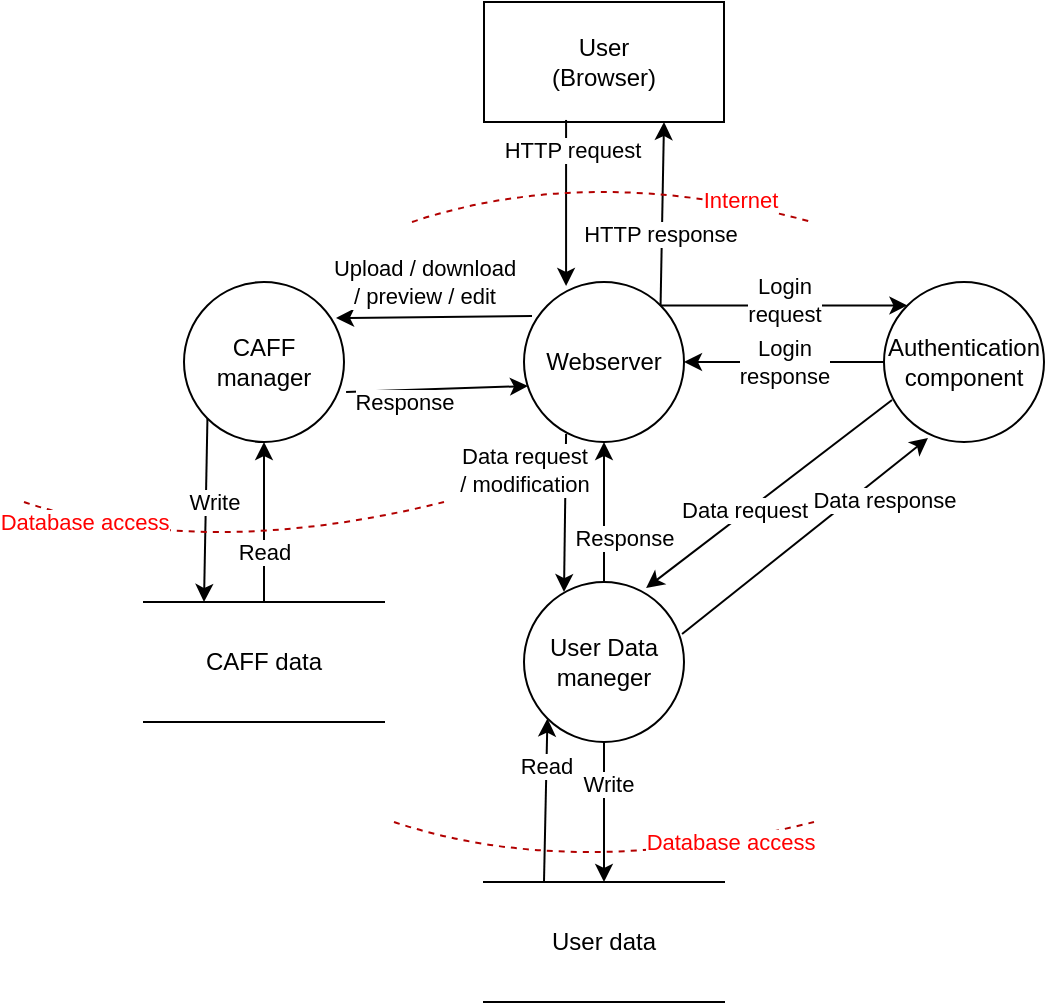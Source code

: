 <mxfile version="15.5.2" type="github">
  <diagram id="D8d92j8qmXMpJo_Qk6BS" name="Page-1">
    <mxGraphModel dx="462" dy="691" grid="1" gridSize="10" guides="1" tooltips="1" connect="1" arrows="1" fold="1" page="1" pageScale="1" pageWidth="827" pageHeight="1169" math="0" shadow="0">
      <root>
        <mxCell id="0" />
        <mxCell id="1" parent="0" />
        <mxCell id="62v6cssMGd1vKsKJh1Cb-1" value="Webserver" style="ellipse;whiteSpace=wrap;html=1;aspect=fixed;" vertex="1" parent="1">
          <mxGeometry x="270" y="170" width="80" height="80" as="geometry" />
        </mxCell>
        <mxCell id="62v6cssMGd1vKsKJh1Cb-2" value="User&lt;br&gt;(Browser)" style="rounded=0;whiteSpace=wrap;html=1;" vertex="1" parent="1">
          <mxGeometry x="250" y="30" width="120" height="60" as="geometry" />
        </mxCell>
        <mxCell id="62v6cssMGd1vKsKJh1Cb-3" value="Authentication&lt;br&gt;component" style="ellipse;whiteSpace=wrap;html=1;aspect=fixed;" vertex="1" parent="1">
          <mxGeometry x="450" y="170" width="80" height="80" as="geometry" />
        </mxCell>
        <mxCell id="62v6cssMGd1vKsKJh1Cb-4" value="CAFF&lt;br&gt;manager" style="ellipse;whiteSpace=wrap;html=1;aspect=fixed;" vertex="1" parent="1">
          <mxGeometry x="100" y="170" width="80" height="80" as="geometry" />
        </mxCell>
        <mxCell id="62v6cssMGd1vKsKJh1Cb-5" value="User Data&lt;br&gt;maneger" style="ellipse;whiteSpace=wrap;html=1;aspect=fixed;" vertex="1" parent="1">
          <mxGeometry x="270" y="320" width="80" height="80" as="geometry" />
        </mxCell>
        <mxCell id="62v6cssMGd1vKsKJh1Cb-6" value="" style="endArrow=classic;html=1;rounded=0;exitX=1;exitY=0;exitDx=0;exitDy=0;entryX=0;entryY=0;entryDx=0;entryDy=0;" edge="1" parent="1" source="62v6cssMGd1vKsKJh1Cb-1" target="62v6cssMGd1vKsKJh1Cb-3">
          <mxGeometry width="50" height="50" relative="1" as="geometry">
            <mxPoint x="240" y="330" as="sourcePoint" />
            <mxPoint x="290" y="280" as="targetPoint" />
          </mxGeometry>
        </mxCell>
        <mxCell id="62v6cssMGd1vKsKJh1Cb-7" value="Login&lt;br&gt;request" style="edgeLabel;html=1;align=center;verticalAlign=middle;resizable=0;points=[];" vertex="1" connectable="0" parent="62v6cssMGd1vKsKJh1Cb-6">
          <mxGeometry x="0.259" y="3" relative="1" as="geometry">
            <mxPoint x="-16" as="offset" />
          </mxGeometry>
        </mxCell>
        <mxCell id="62v6cssMGd1vKsKJh1Cb-8" value="" style="endArrow=classic;html=1;rounded=0;exitX=0;exitY=0.5;exitDx=0;exitDy=0;entryX=1;entryY=0.5;entryDx=0;entryDy=0;" edge="1" parent="1" source="62v6cssMGd1vKsKJh1Cb-3" target="62v6cssMGd1vKsKJh1Cb-1">
          <mxGeometry width="50" height="50" relative="1" as="geometry">
            <mxPoint x="420" y="300" as="sourcePoint" />
            <mxPoint x="470" y="250" as="targetPoint" />
          </mxGeometry>
        </mxCell>
        <mxCell id="62v6cssMGd1vKsKJh1Cb-9" value="Login&lt;br&gt;response" style="edgeLabel;html=1;align=center;verticalAlign=middle;resizable=0;points=[];" vertex="1" connectable="0" parent="62v6cssMGd1vKsKJh1Cb-8">
          <mxGeometry x="0.32" y="1" relative="1" as="geometry">
            <mxPoint x="16" y="-1" as="offset" />
          </mxGeometry>
        </mxCell>
        <mxCell id="62v6cssMGd1vKsKJh1Cb-10" value="" style="endArrow=classic;html=1;rounded=0;exitX=0.05;exitY=0.738;exitDx=0;exitDy=0;exitPerimeter=0;entryX=0.763;entryY=0.038;entryDx=0;entryDy=0;entryPerimeter=0;" edge="1" parent="1" source="62v6cssMGd1vKsKJh1Cb-3" target="62v6cssMGd1vKsKJh1Cb-5">
          <mxGeometry width="50" height="50" relative="1" as="geometry">
            <mxPoint x="450" y="340" as="sourcePoint" />
            <mxPoint x="500" y="290" as="targetPoint" />
          </mxGeometry>
        </mxCell>
        <mxCell id="62v6cssMGd1vKsKJh1Cb-12" value="Data request" style="edgeLabel;html=1;align=center;verticalAlign=middle;resizable=0;points=[];" vertex="1" connectable="0" parent="62v6cssMGd1vKsKJh1Cb-10">
          <mxGeometry x="0.208" y="-3" relative="1" as="geometry">
            <mxPoint x="2" as="offset" />
          </mxGeometry>
        </mxCell>
        <mxCell id="62v6cssMGd1vKsKJh1Cb-13" value="" style="endArrow=classic;html=1;rounded=0;exitX=0.988;exitY=0.325;exitDx=0;exitDy=0;exitPerimeter=0;entryX=0.275;entryY=0.975;entryDx=0;entryDy=0;entryPerimeter=0;" edge="1" parent="1" source="62v6cssMGd1vKsKJh1Cb-5" target="62v6cssMGd1vKsKJh1Cb-3">
          <mxGeometry width="50" height="50" relative="1" as="geometry">
            <mxPoint x="460" y="370" as="sourcePoint" />
            <mxPoint x="510" y="320" as="targetPoint" />
          </mxGeometry>
        </mxCell>
        <mxCell id="62v6cssMGd1vKsKJh1Cb-14" value="Data response" style="edgeLabel;html=1;align=center;verticalAlign=middle;resizable=0;points=[];" vertex="1" connectable="0" parent="62v6cssMGd1vKsKJh1Cb-13">
          <mxGeometry x="0.319" y="3" relative="1" as="geometry">
            <mxPoint x="22" as="offset" />
          </mxGeometry>
        </mxCell>
        <mxCell id="62v6cssMGd1vKsKJh1Cb-15" value="" style="endArrow=classic;html=1;rounded=0;exitX=0.263;exitY=0.95;exitDx=0;exitDy=0;exitPerimeter=0;entryX=0.25;entryY=0.063;entryDx=0;entryDy=0;entryPerimeter=0;" edge="1" parent="1" source="62v6cssMGd1vKsKJh1Cb-1" target="62v6cssMGd1vKsKJh1Cb-5">
          <mxGeometry width="50" height="50" relative="1" as="geometry">
            <mxPoint x="210" y="330" as="sourcePoint" />
            <mxPoint x="260" y="280" as="targetPoint" />
          </mxGeometry>
        </mxCell>
        <mxCell id="62v6cssMGd1vKsKJh1Cb-17" value="Data request&lt;br&gt;/ modification" style="edgeLabel;html=1;align=center;verticalAlign=middle;resizable=0;points=[];" vertex="1" connectable="0" parent="62v6cssMGd1vKsKJh1Cb-15">
          <mxGeometry x="-0.354" y="2" relative="1" as="geometry">
            <mxPoint x="-23" y="-8" as="offset" />
          </mxGeometry>
        </mxCell>
        <mxCell id="62v6cssMGd1vKsKJh1Cb-18" value="" style="endArrow=classic;html=1;rounded=0;exitX=0.5;exitY=0;exitDx=0;exitDy=0;entryX=0.5;entryY=1;entryDx=0;entryDy=0;" edge="1" parent="1" source="62v6cssMGd1vKsKJh1Cb-5" target="62v6cssMGd1vKsKJh1Cb-1">
          <mxGeometry width="50" height="50" relative="1" as="geometry">
            <mxPoint x="170" y="400" as="sourcePoint" />
            <mxPoint x="220" y="350" as="targetPoint" />
          </mxGeometry>
        </mxCell>
        <mxCell id="62v6cssMGd1vKsKJh1Cb-19" value="Response" style="edgeLabel;html=1;align=center;verticalAlign=middle;resizable=0;points=[];" vertex="1" connectable="0" parent="62v6cssMGd1vKsKJh1Cb-18">
          <mxGeometry x="-0.222" y="-2" relative="1" as="geometry">
            <mxPoint x="8" y="5" as="offset" />
          </mxGeometry>
        </mxCell>
        <mxCell id="62v6cssMGd1vKsKJh1Cb-20" value="" style="endArrow=classic;html=1;rounded=0;exitX=0.05;exitY=0.213;exitDx=0;exitDy=0;exitPerimeter=0;entryX=0.95;entryY=0.225;entryDx=0;entryDy=0;entryPerimeter=0;" edge="1" parent="1" source="62v6cssMGd1vKsKJh1Cb-1" target="62v6cssMGd1vKsKJh1Cb-4">
          <mxGeometry width="50" height="50" relative="1" as="geometry">
            <mxPoint x="210" y="180" as="sourcePoint" />
            <mxPoint x="260" y="130" as="targetPoint" />
          </mxGeometry>
        </mxCell>
        <mxCell id="62v6cssMGd1vKsKJh1Cb-21" value="Upload / download&lt;br&gt;/ preview / edit" style="edgeLabel;html=1;align=center;verticalAlign=middle;resizable=0;points=[];" vertex="1" connectable="0" parent="62v6cssMGd1vKsKJh1Cb-20">
          <mxGeometry x="0.408" y="-1" relative="1" as="geometry">
            <mxPoint x="15" y="-17" as="offset" />
          </mxGeometry>
        </mxCell>
        <mxCell id="62v6cssMGd1vKsKJh1Cb-22" value="" style="endArrow=classic;html=1;rounded=0;exitX=1.013;exitY=0.688;exitDx=0;exitDy=0;exitPerimeter=0;entryX=0.025;entryY=0.65;entryDx=0;entryDy=0;entryPerimeter=0;" edge="1" parent="1" source="62v6cssMGd1vKsKJh1Cb-4" target="62v6cssMGd1vKsKJh1Cb-1">
          <mxGeometry width="50" height="50" relative="1" as="geometry">
            <mxPoint x="220" y="260" as="sourcePoint" />
            <mxPoint x="270" y="210" as="targetPoint" />
          </mxGeometry>
        </mxCell>
        <mxCell id="62v6cssMGd1vKsKJh1Cb-23" value="Response" style="edgeLabel;html=1;align=center;verticalAlign=middle;resizable=0;points=[];" vertex="1" connectable="0" parent="62v6cssMGd1vKsKJh1Cb-22">
          <mxGeometry x="-0.649" y="1" relative="1" as="geometry">
            <mxPoint x="13" y="6" as="offset" />
          </mxGeometry>
        </mxCell>
        <mxCell id="62v6cssMGd1vKsKJh1Cb-24" value="User data" style="shape=partialRectangle;whiteSpace=wrap;html=1;left=0;right=0;fillColor=none;" vertex="1" parent="1">
          <mxGeometry x="250" y="470" width="120" height="60" as="geometry" />
        </mxCell>
        <mxCell id="62v6cssMGd1vKsKJh1Cb-25" value="CAFF data" style="shape=partialRectangle;whiteSpace=wrap;html=1;left=0;right=0;fillColor=none;" vertex="1" parent="1">
          <mxGeometry x="80" y="330" width="120" height="60" as="geometry" />
        </mxCell>
        <mxCell id="62v6cssMGd1vKsKJh1Cb-26" value="" style="endArrow=classic;html=1;rounded=0;entryX=0.25;entryY=0;entryDx=0;entryDy=0;exitX=0;exitY=1;exitDx=0;exitDy=0;" edge="1" parent="1" source="62v6cssMGd1vKsKJh1Cb-4" target="62v6cssMGd1vKsKJh1Cb-25">
          <mxGeometry width="50" height="50" relative="1" as="geometry">
            <mxPoint x="140" y="300" as="sourcePoint" />
            <mxPoint x="140" y="320.711" as="targetPoint" />
          </mxGeometry>
        </mxCell>
        <mxCell id="62v6cssMGd1vKsKJh1Cb-27" value="Write" style="edgeLabel;html=1;align=center;verticalAlign=middle;resizable=0;points=[];" vertex="1" connectable="0" parent="62v6cssMGd1vKsKJh1Cb-26">
          <mxGeometry x="-0.571" y="3" relative="1" as="geometry">
            <mxPoint y="22" as="offset" />
          </mxGeometry>
        </mxCell>
        <mxCell id="62v6cssMGd1vKsKJh1Cb-28" value="" style="endArrow=classic;html=1;rounded=0;exitX=0.5;exitY=0;exitDx=0;exitDy=0;entryX=0.5;entryY=1;entryDx=0;entryDy=0;" edge="1" parent="1" source="62v6cssMGd1vKsKJh1Cb-25" target="62v6cssMGd1vKsKJh1Cb-4">
          <mxGeometry width="50" height="50" relative="1" as="geometry">
            <mxPoint x="160" y="310" as="sourcePoint" />
            <mxPoint x="210" y="260" as="targetPoint" />
            <Array as="points">
              <mxPoint x="140" y="280" />
            </Array>
          </mxGeometry>
        </mxCell>
        <mxCell id="62v6cssMGd1vKsKJh1Cb-29" value="Read" style="edgeLabel;html=1;align=center;verticalAlign=middle;resizable=0;points=[];" vertex="1" connectable="0" parent="62v6cssMGd1vKsKJh1Cb-28">
          <mxGeometry x="-0.375" relative="1" as="geometry">
            <mxPoint as="offset" />
          </mxGeometry>
        </mxCell>
        <mxCell id="62v6cssMGd1vKsKJh1Cb-30" value="" style="endArrow=classic;html=1;rounded=0;exitX=0.25;exitY=0;exitDx=0;exitDy=0;entryX=0;entryY=1;entryDx=0;entryDy=0;" edge="1" parent="1" source="62v6cssMGd1vKsKJh1Cb-24" target="62v6cssMGd1vKsKJh1Cb-5">
          <mxGeometry width="50" height="50" relative="1" as="geometry">
            <mxPoint x="390" y="470" as="sourcePoint" />
            <mxPoint x="440" y="420" as="targetPoint" />
          </mxGeometry>
        </mxCell>
        <mxCell id="62v6cssMGd1vKsKJh1Cb-31" value="Read" style="edgeLabel;html=1;align=center;verticalAlign=middle;resizable=0;points=[];" vertex="1" connectable="0" parent="62v6cssMGd1vKsKJh1Cb-30">
          <mxGeometry x="0.426" relative="1" as="geometry">
            <mxPoint as="offset" />
          </mxGeometry>
        </mxCell>
        <mxCell id="62v6cssMGd1vKsKJh1Cb-32" value="" style="endArrow=classic;html=1;rounded=0;exitX=0.5;exitY=1;exitDx=0;exitDy=0;entryX=0.5;entryY=0;entryDx=0;entryDy=0;" edge="1" parent="1" source="62v6cssMGd1vKsKJh1Cb-5" target="62v6cssMGd1vKsKJh1Cb-24">
          <mxGeometry width="50" height="50" relative="1" as="geometry">
            <mxPoint x="400" y="460" as="sourcePoint" />
            <mxPoint x="450" y="410" as="targetPoint" />
          </mxGeometry>
        </mxCell>
        <mxCell id="62v6cssMGd1vKsKJh1Cb-33" value="Write" style="edgeLabel;html=1;align=center;verticalAlign=middle;resizable=0;points=[];" vertex="1" connectable="0" parent="62v6cssMGd1vKsKJh1Cb-32">
          <mxGeometry x="-0.4" y="2" relative="1" as="geometry">
            <mxPoint as="offset" />
          </mxGeometry>
        </mxCell>
        <mxCell id="62v6cssMGd1vKsKJh1Cb-37" value="" style="endArrow=classic;html=1;rounded=0;exitX=0.342;exitY=0.983;exitDx=0;exitDy=0;exitPerimeter=0;entryX=0.263;entryY=0.025;entryDx=0;entryDy=0;entryPerimeter=0;" edge="1" parent="1" source="62v6cssMGd1vKsKJh1Cb-2" target="62v6cssMGd1vKsKJh1Cb-1">
          <mxGeometry width="50" height="50" relative="1" as="geometry">
            <mxPoint x="260" y="160" as="sourcePoint" />
            <mxPoint x="310" y="110" as="targetPoint" />
          </mxGeometry>
        </mxCell>
        <mxCell id="62v6cssMGd1vKsKJh1Cb-38" value="HTTP request" style="edgeLabel;html=1;align=center;verticalAlign=middle;resizable=0;points=[];" vertex="1" connectable="0" parent="62v6cssMGd1vKsKJh1Cb-37">
          <mxGeometry x="-0.638" y="3" relative="1" as="geometry">
            <mxPoint as="offset" />
          </mxGeometry>
        </mxCell>
        <mxCell id="62v6cssMGd1vKsKJh1Cb-39" value="" style="endArrow=classic;html=1;rounded=0;exitX=1;exitY=0;exitDx=0;exitDy=0;entryX=0.75;entryY=1;entryDx=0;entryDy=0;" edge="1" parent="1" source="62v6cssMGd1vKsKJh1Cb-1" target="62v6cssMGd1vKsKJh1Cb-2">
          <mxGeometry width="50" height="50" relative="1" as="geometry">
            <mxPoint x="340" y="180" as="sourcePoint" />
            <mxPoint x="390" y="130" as="targetPoint" />
          </mxGeometry>
        </mxCell>
        <mxCell id="62v6cssMGd1vKsKJh1Cb-40" value="HTTP response" style="edgeLabel;html=1;align=center;verticalAlign=middle;resizable=0;points=[];" vertex="1" connectable="0" parent="62v6cssMGd1vKsKJh1Cb-39">
          <mxGeometry x="-0.222" y="1" relative="1" as="geometry">
            <mxPoint as="offset" />
          </mxGeometry>
        </mxCell>
        <mxCell id="62v6cssMGd1vKsKJh1Cb-41" value="" style="curved=1;endArrow=none;html=1;rounded=0;endFill=0;dashed=1;fillColor=#e51400;strokeColor=#B20000;" edge="1" parent="1">
          <mxGeometry width="50" height="50" relative="1" as="geometry">
            <mxPoint x="214" y="140" as="sourcePoint" />
            <mxPoint x="414" y="140" as="targetPoint" />
            <Array as="points">
              <mxPoint x="214" y="140" />
              <mxPoint x="304" y="110" />
            </Array>
          </mxGeometry>
        </mxCell>
        <mxCell id="62v6cssMGd1vKsKJh1Cb-42" value="Internet" style="edgeLabel;html=1;align=center;verticalAlign=middle;resizable=0;points=[];fontColor=#FF0000;" vertex="1" connectable="0" parent="62v6cssMGd1vKsKJh1Cb-41">
          <mxGeometry x="0.64" y="1" relative="1" as="geometry">
            <mxPoint as="offset" />
          </mxGeometry>
        </mxCell>
        <mxCell id="62v6cssMGd1vKsKJh1Cb-43" value="" style="curved=1;endArrow=none;html=1;rounded=0;dashed=1;fontColor=#FF0000;fillColor=#e51400;strokeColor=#B20000;endFill=0;" edge="1" parent="1">
          <mxGeometry width="50" height="50" relative="1" as="geometry">
            <mxPoint x="205" y="440" as="sourcePoint" />
            <mxPoint x="415" y="440" as="targetPoint" />
            <Array as="points">
              <mxPoint x="295" y="470" />
            </Array>
          </mxGeometry>
        </mxCell>
        <mxCell id="62v6cssMGd1vKsKJh1Cb-44" value="Database access" style="edgeLabel;html=1;align=center;verticalAlign=middle;resizable=0;points=[];fontColor=#FF0000;" vertex="1" connectable="0" parent="62v6cssMGd1vKsKJh1Cb-43">
          <mxGeometry x="0.607" y="1" relative="1" as="geometry">
            <mxPoint as="offset" />
          </mxGeometry>
        </mxCell>
        <mxCell id="62v6cssMGd1vKsKJh1Cb-45" value="" style="curved=1;endArrow=none;html=1;rounded=0;dashed=1;fontColor=#FF0000;fillColor=#e51400;strokeColor=#B20000;endFill=0;" edge="1" parent="1">
          <mxGeometry width="50" height="50" relative="1" as="geometry">
            <mxPoint x="20" y="280" as="sourcePoint" />
            <mxPoint x="230" y="280" as="targetPoint" />
            <Array as="points">
              <mxPoint x="110" y="310" />
            </Array>
          </mxGeometry>
        </mxCell>
        <mxCell id="62v6cssMGd1vKsKJh1Cb-46" value="Database access" style="edgeLabel;html=1;align=center;verticalAlign=middle;resizable=0;points=[];fontColor=#FF0000;" vertex="1" connectable="0" parent="62v6cssMGd1vKsKJh1Cb-45">
          <mxGeometry x="0.607" y="1" relative="1" as="geometry">
            <mxPoint x="-138" as="offset" />
          </mxGeometry>
        </mxCell>
      </root>
    </mxGraphModel>
  </diagram>
</mxfile>
